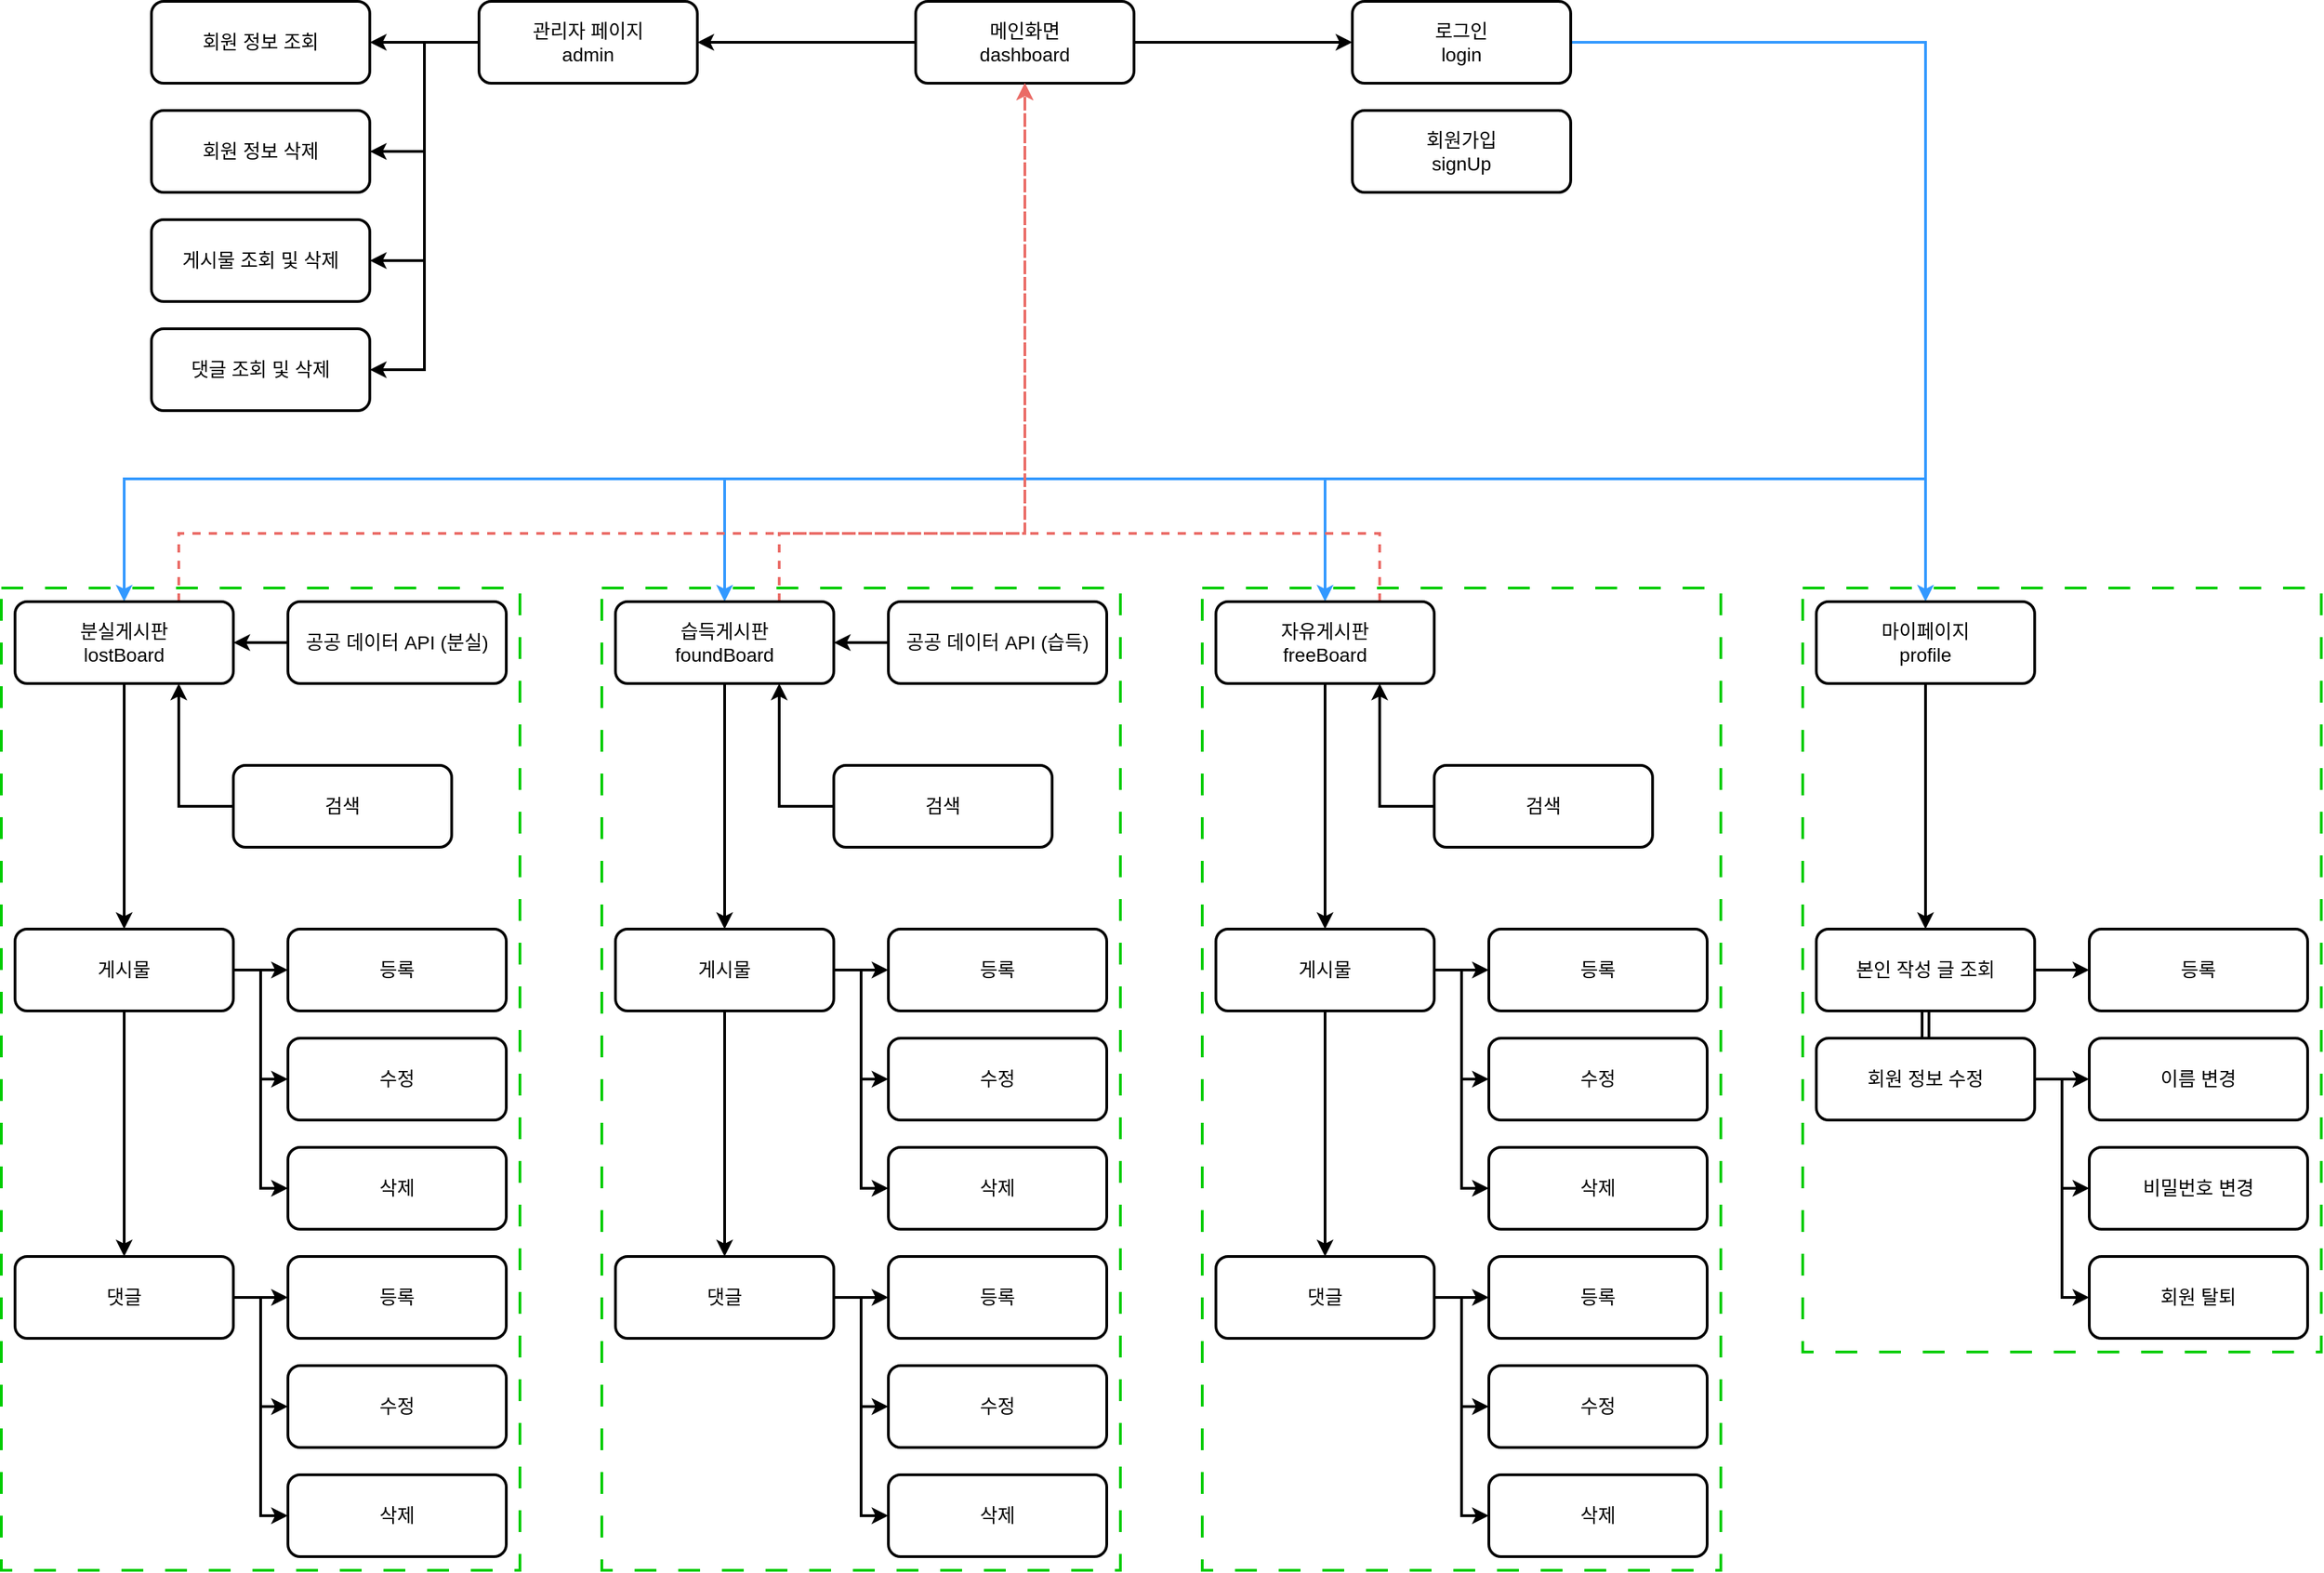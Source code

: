<mxfile version="26.0.2">
  <diagram name="페이지-1" id="_87OChc9BNhwI5TAwqnL">
    <mxGraphModel dx="1751" dy="561" grid="1" gridSize="10" guides="1" tooltips="1" connect="1" arrows="1" fold="1" page="1" pageScale="1" pageWidth="827" pageHeight="1169" background="none" math="0" shadow="0">
      <root>
        <mxCell id="0" />
        <mxCell id="1" parent="0" />
        <mxCell id="xvEcZ2uiqvQhT_U-qP0b-220" value="" style="rounded=0;whiteSpace=wrap;html=1;fillColor=none;strokeColor=#00CC00;strokeWidth=2;dashed=1;dashPattern=8 8;" vertex="1" parent="1">
          <mxGeometry x="-350" y="800" width="380" height="720" as="geometry" />
        </mxCell>
        <mxCell id="xvEcZ2uiqvQhT_U-qP0b-221" value="" style="rounded=0;whiteSpace=wrap;html=1;fillColor=none;strokeColor=#00CC00;strokeWidth=2;dashed=1;dashPattern=8 8;" vertex="1" parent="1">
          <mxGeometry x="90" y="800" width="380" height="720" as="geometry" />
        </mxCell>
        <mxCell id="xvEcZ2uiqvQhT_U-qP0b-222" value="" style="rounded=0;whiteSpace=wrap;html=1;fillColor=none;strokeColor=#00CC00;strokeWidth=2;dashed=1;dashPattern=8 8;" vertex="1" parent="1">
          <mxGeometry x="530" y="800" width="380" height="720" as="geometry" />
        </mxCell>
        <mxCell id="xvEcZ2uiqvQhT_U-qP0b-223" value="" style="rounded=0;whiteSpace=wrap;html=1;fillColor=none;strokeColor=#00CC00;strokeWidth=2;dashed=1;dashPattern=8 8;" vertex="1" parent="1">
          <mxGeometry x="970" y="800" width="380" height="560" as="geometry" />
        </mxCell>
        <mxCell id="xvEcZ2uiqvQhT_U-qP0b-131" style="edgeStyle=orthogonalEdgeStyle;rounded=0;orthogonalLoop=1;jettySize=auto;html=1;exitX=0;exitY=0.5;exitDx=0;exitDy=0;entryX=1;entryY=0.5;entryDx=0;entryDy=0;strokeWidth=2;" edge="1" parent="1" source="xvEcZ2uiqvQhT_U-qP0b-1" target="xvEcZ2uiqvQhT_U-qP0b-95">
          <mxGeometry relative="1" as="geometry" />
        </mxCell>
        <mxCell id="xvEcZ2uiqvQhT_U-qP0b-136" style="edgeStyle=orthogonalEdgeStyle;rounded=0;orthogonalLoop=1;jettySize=auto;html=1;exitX=1;exitY=0.5;exitDx=0;exitDy=0;entryX=0;entryY=0.5;entryDx=0;entryDy=0;strokeWidth=2;" edge="1" parent="1" source="xvEcZ2uiqvQhT_U-qP0b-1" target="xvEcZ2uiqvQhT_U-qP0b-101">
          <mxGeometry relative="1" as="geometry" />
        </mxCell>
        <mxCell id="xvEcZ2uiqvQhT_U-qP0b-1" value="&lt;font style=&quot;font-size: 14px;&quot;&gt;메인화면&lt;/font&gt;&lt;div&gt;&lt;font style=&quot;font-size: 14px;&quot;&gt;dashboard&lt;/font&gt;&lt;/div&gt;" style="rounded=1;whiteSpace=wrap;html=1;strokeWidth=2;" vertex="1" parent="1">
          <mxGeometry x="320" y="370" width="160" height="60" as="geometry" />
        </mxCell>
        <mxCell id="xvEcZ2uiqvQhT_U-qP0b-132" style="edgeStyle=orthogonalEdgeStyle;rounded=0;orthogonalLoop=1;jettySize=auto;html=1;exitX=0;exitY=0.5;exitDx=0;exitDy=0;entryX=1;entryY=0.5;entryDx=0;entryDy=0;strokeWidth=2;" edge="1" parent="1" source="xvEcZ2uiqvQhT_U-qP0b-95" target="xvEcZ2uiqvQhT_U-qP0b-97">
          <mxGeometry relative="1" as="geometry" />
        </mxCell>
        <mxCell id="xvEcZ2uiqvQhT_U-qP0b-133" style="edgeStyle=orthogonalEdgeStyle;rounded=0;orthogonalLoop=1;jettySize=auto;html=1;exitX=0;exitY=0.5;exitDx=0;exitDy=0;entryX=1;entryY=0.5;entryDx=0;entryDy=0;strokeWidth=2;" edge="1" parent="1" source="xvEcZ2uiqvQhT_U-qP0b-95" target="xvEcZ2uiqvQhT_U-qP0b-98">
          <mxGeometry relative="1" as="geometry" />
        </mxCell>
        <mxCell id="xvEcZ2uiqvQhT_U-qP0b-134" style="edgeStyle=orthogonalEdgeStyle;rounded=0;orthogonalLoop=1;jettySize=auto;html=1;exitX=0;exitY=0.5;exitDx=0;exitDy=0;entryX=1;entryY=0.5;entryDx=0;entryDy=0;strokeWidth=2;" edge="1" parent="1" source="xvEcZ2uiqvQhT_U-qP0b-95" target="xvEcZ2uiqvQhT_U-qP0b-99">
          <mxGeometry relative="1" as="geometry" />
        </mxCell>
        <mxCell id="xvEcZ2uiqvQhT_U-qP0b-135" style="edgeStyle=orthogonalEdgeStyle;rounded=0;orthogonalLoop=1;jettySize=auto;html=1;exitX=0;exitY=0.5;exitDx=0;exitDy=0;entryX=1;entryY=0.5;entryDx=0;entryDy=0;strokeWidth=2;" edge="1" parent="1" source="xvEcZ2uiqvQhT_U-qP0b-95" target="xvEcZ2uiqvQhT_U-qP0b-100">
          <mxGeometry relative="1" as="geometry" />
        </mxCell>
        <mxCell id="xvEcZ2uiqvQhT_U-qP0b-95" value="&lt;span style=&quot;font-size: 14px;&quot;&gt;관리자 페이지&lt;/span&gt;&lt;div&gt;&lt;span style=&quot;font-size: 14px;&quot;&gt;admin&lt;/span&gt;&lt;/div&gt;" style="rounded=1;whiteSpace=wrap;html=1;strokeWidth=2;" vertex="1" parent="1">
          <mxGeometry y="370" width="160" height="60" as="geometry" />
        </mxCell>
        <mxCell id="xvEcZ2uiqvQhT_U-qP0b-97" value="&lt;span style=&quot;font-size: 14px;&quot;&gt;회원 정보 조회&lt;/span&gt;" style="rounded=1;whiteSpace=wrap;html=1;strokeWidth=2;" vertex="1" parent="1">
          <mxGeometry x="-240" y="370" width="160" height="60" as="geometry" />
        </mxCell>
        <mxCell id="xvEcZ2uiqvQhT_U-qP0b-98" value="&lt;span style=&quot;font-size: 14px;&quot;&gt;회원 정보 삭제&lt;/span&gt;" style="rounded=1;whiteSpace=wrap;html=1;strokeWidth=2;" vertex="1" parent="1">
          <mxGeometry x="-240" y="450" width="160" height="60" as="geometry" />
        </mxCell>
        <mxCell id="xvEcZ2uiqvQhT_U-qP0b-99" value="&lt;span style=&quot;font-size: 14px;&quot;&gt;게시물 조회 및 삭제&lt;/span&gt;" style="rounded=1;whiteSpace=wrap;html=1;strokeWidth=2;" vertex="1" parent="1">
          <mxGeometry x="-240" y="530" width="160" height="60" as="geometry" />
        </mxCell>
        <mxCell id="xvEcZ2uiqvQhT_U-qP0b-100" value="&lt;span style=&quot;font-size: 14px;&quot;&gt;댓글 조회 및 삭제&lt;/span&gt;" style="rounded=1;whiteSpace=wrap;html=1;strokeWidth=2;" vertex="1" parent="1">
          <mxGeometry x="-240" y="610" width="160" height="60" as="geometry" />
        </mxCell>
        <mxCell id="xvEcZ2uiqvQhT_U-qP0b-212" style="edgeStyle=orthogonalEdgeStyle;rounded=0;orthogonalLoop=1;jettySize=auto;html=1;exitX=1;exitY=0.5;exitDx=0;exitDy=0;entryX=0.5;entryY=0;entryDx=0;entryDy=0;strokeColor=#3399FF;strokeWidth=2;" edge="1" parent="1" source="xvEcZ2uiqvQhT_U-qP0b-101" target="xvEcZ2uiqvQhT_U-qP0b-165">
          <mxGeometry relative="1" as="geometry" />
        </mxCell>
        <mxCell id="xvEcZ2uiqvQhT_U-qP0b-213" style="edgeStyle=orthogonalEdgeStyle;rounded=0;orthogonalLoop=1;jettySize=auto;html=1;exitX=1;exitY=0.5;exitDx=0;exitDy=0;entryX=0.5;entryY=0;entryDx=0;entryDy=0;strokeColor=#3399FF;strokeWidth=2;" edge="1" parent="1" source="xvEcZ2uiqvQhT_U-qP0b-101" target="xvEcZ2uiqvQhT_U-qP0b-151">
          <mxGeometry relative="1" as="geometry">
            <Array as="points">
              <mxPoint x="1060" y="400" />
              <mxPoint x="1060" y="720" />
              <mxPoint x="620" y="720" />
            </Array>
          </mxGeometry>
        </mxCell>
        <mxCell id="xvEcZ2uiqvQhT_U-qP0b-214" style="edgeStyle=orthogonalEdgeStyle;rounded=0;orthogonalLoop=1;jettySize=auto;html=1;exitX=1;exitY=0.5;exitDx=0;exitDy=0;entryX=0.5;entryY=0;entryDx=0;entryDy=0;strokeColor=#3399FF;strokeWidth=2;" edge="1" parent="1" source="xvEcZ2uiqvQhT_U-qP0b-101" target="xvEcZ2uiqvQhT_U-qP0b-142">
          <mxGeometry relative="1" as="geometry">
            <Array as="points">
              <mxPoint x="1060" y="400" />
              <mxPoint x="1060" y="720" />
              <mxPoint x="180" y="720" />
            </Array>
          </mxGeometry>
        </mxCell>
        <mxCell id="xvEcZ2uiqvQhT_U-qP0b-215" style="edgeStyle=orthogonalEdgeStyle;rounded=0;orthogonalLoop=1;jettySize=auto;html=1;exitX=1;exitY=0.5;exitDx=0;exitDy=0;entryX=0.5;entryY=0;entryDx=0;entryDy=0;strokeColor=#3399FF;strokeWidth=2;" edge="1" parent="1" source="xvEcZ2uiqvQhT_U-qP0b-101" target="xvEcZ2uiqvQhT_U-qP0b-103">
          <mxGeometry relative="1" as="geometry">
            <Array as="points">
              <mxPoint x="1060" y="400" />
              <mxPoint x="1060" y="720" />
              <mxPoint x="-260" y="720" />
            </Array>
          </mxGeometry>
        </mxCell>
        <mxCell id="xvEcZ2uiqvQhT_U-qP0b-101" value="&lt;span style=&quot;font-size: 14px;&quot;&gt;로그인&lt;/span&gt;&lt;div&gt;&lt;span style=&quot;font-size: 14px;&quot;&gt;login&lt;/span&gt;&lt;/div&gt;" style="rounded=1;whiteSpace=wrap;html=1;strokeWidth=2;" vertex="1" parent="1">
          <mxGeometry x="640" y="370" width="160" height="60" as="geometry" />
        </mxCell>
        <mxCell id="xvEcZ2uiqvQhT_U-qP0b-102" value="&lt;span style=&quot;font-size: 14px;&quot;&gt;회원가입&lt;/span&gt;&lt;div&gt;&lt;span style=&quot;font-size: 14px;&quot;&gt;signUp&lt;/span&gt;&lt;/div&gt;" style="rounded=1;whiteSpace=wrap;html=1;strokeWidth=2;" vertex="1" parent="1">
          <mxGeometry x="640" y="450" width="160" height="60" as="geometry" />
        </mxCell>
        <mxCell id="xvEcZ2uiqvQhT_U-qP0b-181" style="edgeStyle=orthogonalEdgeStyle;rounded=0;orthogonalLoop=1;jettySize=auto;html=1;exitX=0.5;exitY=1;exitDx=0;exitDy=0;entryX=0.5;entryY=0;entryDx=0;entryDy=0;strokeWidth=2;" edge="1" parent="1" source="xvEcZ2uiqvQhT_U-qP0b-103" target="xvEcZ2uiqvQhT_U-qP0b-107">
          <mxGeometry relative="1" as="geometry" />
        </mxCell>
        <mxCell id="xvEcZ2uiqvQhT_U-qP0b-217" style="edgeStyle=orthogonalEdgeStyle;rounded=0;orthogonalLoop=1;jettySize=auto;html=1;exitX=0.75;exitY=0;exitDx=0;exitDy=0;entryX=0.5;entryY=1;entryDx=0;entryDy=0;dashed=1;strokeColor=#EA6B66;strokeWidth=2;" edge="1" parent="1" source="xvEcZ2uiqvQhT_U-qP0b-103" target="xvEcZ2uiqvQhT_U-qP0b-1">
          <mxGeometry relative="1" as="geometry">
            <Array as="points">
              <mxPoint x="-220" y="760" />
              <mxPoint x="400" y="760" />
            </Array>
          </mxGeometry>
        </mxCell>
        <mxCell id="xvEcZ2uiqvQhT_U-qP0b-103" value="&lt;span style=&quot;font-size: 14px;&quot;&gt;분실게시판&lt;/span&gt;&lt;div&gt;&lt;span style=&quot;font-size: 14px;&quot;&gt;lostBoard&lt;/span&gt;&lt;/div&gt;" style="rounded=1;whiteSpace=wrap;html=1;strokeWidth=2;" vertex="1" parent="1">
          <mxGeometry x="-340" y="810" width="160" height="60" as="geometry" />
        </mxCell>
        <mxCell id="xvEcZ2uiqvQhT_U-qP0b-104" value="&lt;span style=&quot;font-size: 14px;&quot;&gt;삭제&lt;/span&gt;" style="rounded=1;whiteSpace=wrap;html=1;strokeWidth=2;" vertex="1" parent="1">
          <mxGeometry x="-140" y="1210" width="160" height="60" as="geometry" />
        </mxCell>
        <mxCell id="xvEcZ2uiqvQhT_U-qP0b-105" value="&lt;span style=&quot;font-size: 14px;&quot;&gt;등록&lt;/span&gt;" style="rounded=1;whiteSpace=wrap;html=1;strokeWidth=2;" vertex="1" parent="1">
          <mxGeometry x="-140" y="1050" width="160" height="60" as="geometry" />
        </mxCell>
        <mxCell id="xvEcZ2uiqvQhT_U-qP0b-106" value="&lt;span style=&quot;font-size: 14px;&quot;&gt;수정&lt;/span&gt;" style="rounded=1;whiteSpace=wrap;html=1;strokeWidth=2;" vertex="1" parent="1">
          <mxGeometry x="-140" y="1130" width="160" height="60" as="geometry" />
        </mxCell>
        <mxCell id="xvEcZ2uiqvQhT_U-qP0b-182" style="edgeStyle=orthogonalEdgeStyle;rounded=0;orthogonalLoop=1;jettySize=auto;html=1;exitX=0.5;exitY=1;exitDx=0;exitDy=0;entryX=0.5;entryY=0;entryDx=0;entryDy=0;strokeWidth=2;" edge="1" parent="1" source="xvEcZ2uiqvQhT_U-qP0b-107" target="xvEcZ2uiqvQhT_U-qP0b-111">
          <mxGeometry relative="1" as="geometry" />
        </mxCell>
        <mxCell id="xvEcZ2uiqvQhT_U-qP0b-183" style="edgeStyle=orthogonalEdgeStyle;rounded=0;orthogonalLoop=1;jettySize=auto;html=1;exitX=1;exitY=0.5;exitDx=0;exitDy=0;entryX=0;entryY=0.5;entryDx=0;entryDy=0;strokeWidth=2;" edge="1" parent="1" source="xvEcZ2uiqvQhT_U-qP0b-107" target="xvEcZ2uiqvQhT_U-qP0b-105">
          <mxGeometry relative="1" as="geometry" />
        </mxCell>
        <mxCell id="xvEcZ2uiqvQhT_U-qP0b-184" style="edgeStyle=orthogonalEdgeStyle;rounded=0;orthogonalLoop=1;jettySize=auto;html=1;exitX=1;exitY=0.5;exitDx=0;exitDy=0;entryX=0;entryY=0.5;entryDx=0;entryDy=0;strokeWidth=2;" edge="1" parent="1" source="xvEcZ2uiqvQhT_U-qP0b-107" target="xvEcZ2uiqvQhT_U-qP0b-106">
          <mxGeometry relative="1" as="geometry" />
        </mxCell>
        <mxCell id="xvEcZ2uiqvQhT_U-qP0b-185" style="edgeStyle=orthogonalEdgeStyle;rounded=0;orthogonalLoop=1;jettySize=auto;html=1;exitX=1;exitY=0.5;exitDx=0;exitDy=0;entryX=0;entryY=0.5;entryDx=0;entryDy=0;strokeWidth=2;" edge="1" parent="1" source="xvEcZ2uiqvQhT_U-qP0b-107" target="xvEcZ2uiqvQhT_U-qP0b-104">
          <mxGeometry relative="1" as="geometry" />
        </mxCell>
        <mxCell id="xvEcZ2uiqvQhT_U-qP0b-107" value="&lt;span style=&quot;font-size: 14px;&quot;&gt;게시물&lt;/span&gt;" style="rounded=1;whiteSpace=wrap;html=1;strokeWidth=2;" vertex="1" parent="1">
          <mxGeometry x="-340" y="1050" width="160" height="60" as="geometry" />
        </mxCell>
        <mxCell id="xvEcZ2uiqvQhT_U-qP0b-108" value="&lt;span style=&quot;font-size: 14px;&quot;&gt;삭제&lt;/span&gt;" style="rounded=1;whiteSpace=wrap;html=1;strokeWidth=2;" vertex="1" parent="1">
          <mxGeometry x="-140" y="1450" width="160" height="60" as="geometry" />
        </mxCell>
        <mxCell id="xvEcZ2uiqvQhT_U-qP0b-109" value="&lt;span style=&quot;font-size: 14px;&quot;&gt;등록&lt;/span&gt;" style="rounded=1;whiteSpace=wrap;html=1;strokeWidth=2;" vertex="1" parent="1">
          <mxGeometry x="-140" y="1290" width="160" height="60" as="geometry" />
        </mxCell>
        <mxCell id="xvEcZ2uiqvQhT_U-qP0b-110" value="&lt;span style=&quot;font-size: 14px;&quot;&gt;수정&lt;/span&gt;" style="rounded=1;whiteSpace=wrap;html=1;strokeWidth=2;" vertex="1" parent="1">
          <mxGeometry x="-140" y="1370" width="160" height="60" as="geometry" />
        </mxCell>
        <mxCell id="xvEcZ2uiqvQhT_U-qP0b-186" style="edgeStyle=orthogonalEdgeStyle;rounded=0;orthogonalLoop=1;jettySize=auto;html=1;exitX=1;exitY=0.5;exitDx=0;exitDy=0;entryX=0;entryY=0.5;entryDx=0;entryDy=0;strokeWidth=2;" edge="1" parent="1" source="xvEcZ2uiqvQhT_U-qP0b-111" target="xvEcZ2uiqvQhT_U-qP0b-109">
          <mxGeometry relative="1" as="geometry" />
        </mxCell>
        <mxCell id="xvEcZ2uiqvQhT_U-qP0b-187" style="edgeStyle=orthogonalEdgeStyle;rounded=0;orthogonalLoop=1;jettySize=auto;html=1;exitX=1;exitY=0.5;exitDx=0;exitDy=0;entryX=0;entryY=0.5;entryDx=0;entryDy=0;strokeWidth=2;" edge="1" parent="1" source="xvEcZ2uiqvQhT_U-qP0b-111" target="xvEcZ2uiqvQhT_U-qP0b-110">
          <mxGeometry relative="1" as="geometry" />
        </mxCell>
        <mxCell id="xvEcZ2uiqvQhT_U-qP0b-188" style="edgeStyle=orthogonalEdgeStyle;rounded=0;orthogonalLoop=1;jettySize=auto;html=1;exitX=1;exitY=0.5;exitDx=0;exitDy=0;entryX=0;entryY=0.5;entryDx=0;entryDy=0;strokeWidth=2;" edge="1" parent="1" source="xvEcZ2uiqvQhT_U-qP0b-111" target="xvEcZ2uiqvQhT_U-qP0b-108">
          <mxGeometry relative="1" as="geometry" />
        </mxCell>
        <mxCell id="xvEcZ2uiqvQhT_U-qP0b-111" value="&lt;span style=&quot;font-size: 14px;&quot;&gt;댓글&lt;/span&gt;" style="rounded=1;whiteSpace=wrap;html=1;strokeWidth=2;" vertex="1" parent="1">
          <mxGeometry x="-340" y="1290" width="160" height="60" as="geometry" />
        </mxCell>
        <mxCell id="xvEcZ2uiqvQhT_U-qP0b-189" style="edgeStyle=orthogonalEdgeStyle;rounded=0;orthogonalLoop=1;jettySize=auto;html=1;exitX=0.5;exitY=1;exitDx=0;exitDy=0;entryX=0.5;entryY=0;entryDx=0;entryDy=0;strokeWidth=2;" edge="1" parent="1" source="xvEcZ2uiqvQhT_U-qP0b-142" target="xvEcZ2uiqvQhT_U-qP0b-146">
          <mxGeometry relative="1" as="geometry" />
        </mxCell>
        <mxCell id="xvEcZ2uiqvQhT_U-qP0b-216" style="edgeStyle=orthogonalEdgeStyle;rounded=0;orthogonalLoop=1;jettySize=auto;html=1;exitX=0.75;exitY=0;exitDx=0;exitDy=0;entryX=0.5;entryY=1;entryDx=0;entryDy=0;dashed=1;strokeColor=#EA6B66;strokeWidth=2;" edge="1" parent="1" source="xvEcZ2uiqvQhT_U-qP0b-142" target="xvEcZ2uiqvQhT_U-qP0b-1">
          <mxGeometry relative="1" as="geometry">
            <Array as="points">
              <mxPoint x="220" y="760" />
              <mxPoint x="400" y="760" />
            </Array>
          </mxGeometry>
        </mxCell>
        <mxCell id="xvEcZ2uiqvQhT_U-qP0b-142" value="&lt;span style=&quot;font-size: 14px;&quot;&gt;습득게시판&lt;/span&gt;&lt;div&gt;&lt;span style=&quot;font-size: 14px;&quot;&gt;foundBoard&lt;/span&gt;&lt;/div&gt;" style="rounded=1;whiteSpace=wrap;html=1;strokeWidth=2;" vertex="1" parent="1">
          <mxGeometry x="100" y="810" width="160" height="60" as="geometry" />
        </mxCell>
        <mxCell id="xvEcZ2uiqvQhT_U-qP0b-143" value="&lt;span style=&quot;font-size: 14px;&quot;&gt;삭제&lt;/span&gt;" style="rounded=1;whiteSpace=wrap;html=1;strokeWidth=2;" vertex="1" parent="1">
          <mxGeometry x="300" y="1210" width="160" height="60" as="geometry" />
        </mxCell>
        <mxCell id="xvEcZ2uiqvQhT_U-qP0b-144" value="&lt;span style=&quot;font-size: 14px;&quot;&gt;등록&lt;/span&gt;" style="rounded=1;whiteSpace=wrap;html=1;strokeWidth=2;" vertex="1" parent="1">
          <mxGeometry x="300" y="1050" width="160" height="60" as="geometry" />
        </mxCell>
        <mxCell id="xvEcZ2uiqvQhT_U-qP0b-145" value="&lt;span style=&quot;font-size: 14px;&quot;&gt;수정&lt;/span&gt;" style="rounded=1;whiteSpace=wrap;html=1;strokeWidth=2;" vertex="1" parent="1">
          <mxGeometry x="300" y="1130" width="160" height="60" as="geometry" />
        </mxCell>
        <mxCell id="xvEcZ2uiqvQhT_U-qP0b-190" style="edgeStyle=orthogonalEdgeStyle;rounded=0;orthogonalLoop=1;jettySize=auto;html=1;exitX=0.5;exitY=1;exitDx=0;exitDy=0;entryX=0.5;entryY=0;entryDx=0;entryDy=0;strokeWidth=2;" edge="1" parent="1" source="xvEcZ2uiqvQhT_U-qP0b-146" target="xvEcZ2uiqvQhT_U-qP0b-150">
          <mxGeometry relative="1" as="geometry" />
        </mxCell>
        <mxCell id="xvEcZ2uiqvQhT_U-qP0b-191" style="edgeStyle=orthogonalEdgeStyle;rounded=0;orthogonalLoop=1;jettySize=auto;html=1;exitX=1;exitY=0.5;exitDx=0;exitDy=0;entryX=0;entryY=0.5;entryDx=0;entryDy=0;strokeWidth=2;" edge="1" parent="1" source="xvEcZ2uiqvQhT_U-qP0b-146" target="xvEcZ2uiqvQhT_U-qP0b-144">
          <mxGeometry relative="1" as="geometry" />
        </mxCell>
        <mxCell id="xvEcZ2uiqvQhT_U-qP0b-192" style="edgeStyle=orthogonalEdgeStyle;rounded=0;orthogonalLoop=1;jettySize=auto;html=1;exitX=1;exitY=0.5;exitDx=0;exitDy=0;entryX=0;entryY=0.5;entryDx=0;entryDy=0;strokeWidth=2;" edge="1" parent="1" source="xvEcZ2uiqvQhT_U-qP0b-146" target="xvEcZ2uiqvQhT_U-qP0b-145">
          <mxGeometry relative="1" as="geometry" />
        </mxCell>
        <mxCell id="xvEcZ2uiqvQhT_U-qP0b-193" style="edgeStyle=orthogonalEdgeStyle;rounded=0;orthogonalLoop=1;jettySize=auto;html=1;exitX=1;exitY=0.5;exitDx=0;exitDy=0;entryX=0;entryY=0.5;entryDx=0;entryDy=0;strokeWidth=2;" edge="1" parent="1" source="xvEcZ2uiqvQhT_U-qP0b-146" target="xvEcZ2uiqvQhT_U-qP0b-143">
          <mxGeometry relative="1" as="geometry" />
        </mxCell>
        <mxCell id="xvEcZ2uiqvQhT_U-qP0b-146" value="&lt;span style=&quot;font-size: 14px;&quot;&gt;게시물&lt;/span&gt;" style="rounded=1;whiteSpace=wrap;html=1;strokeWidth=2;" vertex="1" parent="1">
          <mxGeometry x="100" y="1050" width="160" height="60" as="geometry" />
        </mxCell>
        <mxCell id="xvEcZ2uiqvQhT_U-qP0b-147" value="&lt;span style=&quot;font-size: 14px;&quot;&gt;삭제&lt;/span&gt;" style="rounded=1;whiteSpace=wrap;html=1;strokeWidth=2;" vertex="1" parent="1">
          <mxGeometry x="300" y="1450" width="160" height="60" as="geometry" />
        </mxCell>
        <mxCell id="xvEcZ2uiqvQhT_U-qP0b-148" value="&lt;span style=&quot;font-size: 14px;&quot;&gt;등록&lt;/span&gt;" style="rounded=1;whiteSpace=wrap;html=1;strokeWidth=2;" vertex="1" parent="1">
          <mxGeometry x="300" y="1290" width="160" height="60" as="geometry" />
        </mxCell>
        <mxCell id="xvEcZ2uiqvQhT_U-qP0b-149" value="&lt;span style=&quot;font-size: 14px;&quot;&gt;수정&lt;/span&gt;" style="rounded=1;whiteSpace=wrap;html=1;strokeWidth=2;" vertex="1" parent="1">
          <mxGeometry x="300" y="1370" width="160" height="60" as="geometry" />
        </mxCell>
        <mxCell id="xvEcZ2uiqvQhT_U-qP0b-194" style="edgeStyle=orthogonalEdgeStyle;rounded=0;orthogonalLoop=1;jettySize=auto;html=1;exitX=1;exitY=0.5;exitDx=0;exitDy=0;entryX=0;entryY=0.5;entryDx=0;entryDy=0;strokeWidth=2;" edge="1" parent="1" source="xvEcZ2uiqvQhT_U-qP0b-150" target="xvEcZ2uiqvQhT_U-qP0b-148">
          <mxGeometry relative="1" as="geometry" />
        </mxCell>
        <mxCell id="xvEcZ2uiqvQhT_U-qP0b-195" style="edgeStyle=orthogonalEdgeStyle;rounded=0;orthogonalLoop=1;jettySize=auto;html=1;exitX=1;exitY=0.5;exitDx=0;exitDy=0;entryX=0;entryY=0.5;entryDx=0;entryDy=0;strokeWidth=2;" edge="1" parent="1" source="xvEcZ2uiqvQhT_U-qP0b-150" target="xvEcZ2uiqvQhT_U-qP0b-149">
          <mxGeometry relative="1" as="geometry" />
        </mxCell>
        <mxCell id="xvEcZ2uiqvQhT_U-qP0b-196" style="edgeStyle=orthogonalEdgeStyle;rounded=0;orthogonalLoop=1;jettySize=auto;html=1;exitX=1;exitY=0.5;exitDx=0;exitDy=0;entryX=0;entryY=0.5;entryDx=0;entryDy=0;strokeWidth=2;" edge="1" parent="1" source="xvEcZ2uiqvQhT_U-qP0b-150" target="xvEcZ2uiqvQhT_U-qP0b-147">
          <mxGeometry relative="1" as="geometry" />
        </mxCell>
        <mxCell id="xvEcZ2uiqvQhT_U-qP0b-150" value="&lt;span style=&quot;font-size: 14px;&quot;&gt;댓글&lt;/span&gt;" style="rounded=1;whiteSpace=wrap;html=1;strokeWidth=2;" vertex="1" parent="1">
          <mxGeometry x="100" y="1290" width="160" height="60" as="geometry" />
        </mxCell>
        <mxCell id="xvEcZ2uiqvQhT_U-qP0b-197" style="edgeStyle=orthogonalEdgeStyle;rounded=0;orthogonalLoop=1;jettySize=auto;html=1;exitX=0.5;exitY=1;exitDx=0;exitDy=0;entryX=0.5;entryY=0;entryDx=0;entryDy=0;strokeWidth=2;" edge="1" parent="1" source="xvEcZ2uiqvQhT_U-qP0b-151" target="xvEcZ2uiqvQhT_U-qP0b-155">
          <mxGeometry relative="1" as="geometry" />
        </mxCell>
        <mxCell id="xvEcZ2uiqvQhT_U-qP0b-218" style="edgeStyle=orthogonalEdgeStyle;rounded=0;orthogonalLoop=1;jettySize=auto;html=1;exitX=0.75;exitY=0;exitDx=0;exitDy=0;entryX=0.5;entryY=1;entryDx=0;entryDy=0;dashed=1;strokeColor=#EA6B66;strokeWidth=2;" edge="1" parent="1" source="xvEcZ2uiqvQhT_U-qP0b-151" target="xvEcZ2uiqvQhT_U-qP0b-1">
          <mxGeometry relative="1" as="geometry">
            <Array as="points">
              <mxPoint x="660" y="760" />
              <mxPoint x="400" y="760" />
            </Array>
          </mxGeometry>
        </mxCell>
        <mxCell id="xvEcZ2uiqvQhT_U-qP0b-151" value="&lt;span style=&quot;font-size: 14px;&quot;&gt;자유게시판&lt;/span&gt;&lt;div&gt;&lt;span style=&quot;font-size: 14px;&quot;&gt;freeBoard&lt;/span&gt;&lt;/div&gt;" style="rounded=1;whiteSpace=wrap;html=1;strokeWidth=2;" vertex="1" parent="1">
          <mxGeometry x="540" y="810" width="160" height="60" as="geometry" />
        </mxCell>
        <mxCell id="xvEcZ2uiqvQhT_U-qP0b-152" value="&lt;span style=&quot;font-size: 14px;&quot;&gt;삭제&lt;/span&gt;" style="rounded=1;whiteSpace=wrap;html=1;strokeWidth=2;" vertex="1" parent="1">
          <mxGeometry x="740" y="1210" width="160" height="60" as="geometry" />
        </mxCell>
        <mxCell id="xvEcZ2uiqvQhT_U-qP0b-153" value="&lt;span style=&quot;font-size: 14px;&quot;&gt;등록&lt;/span&gt;" style="rounded=1;whiteSpace=wrap;html=1;strokeWidth=2;" vertex="1" parent="1">
          <mxGeometry x="740" y="1050" width="160" height="60" as="geometry" />
        </mxCell>
        <mxCell id="xvEcZ2uiqvQhT_U-qP0b-154" value="&lt;span style=&quot;font-size: 14px;&quot;&gt;수정&lt;/span&gt;" style="rounded=1;whiteSpace=wrap;html=1;strokeWidth=2;" vertex="1" parent="1">
          <mxGeometry x="740" y="1130" width="160" height="60" as="geometry" />
        </mxCell>
        <mxCell id="xvEcZ2uiqvQhT_U-qP0b-198" style="edgeStyle=orthogonalEdgeStyle;rounded=0;orthogonalLoop=1;jettySize=auto;html=1;exitX=0.5;exitY=1;exitDx=0;exitDy=0;entryX=0.5;entryY=0;entryDx=0;entryDy=0;strokeWidth=2;" edge="1" parent="1" source="xvEcZ2uiqvQhT_U-qP0b-155" target="xvEcZ2uiqvQhT_U-qP0b-159">
          <mxGeometry relative="1" as="geometry" />
        </mxCell>
        <mxCell id="xvEcZ2uiqvQhT_U-qP0b-199" style="edgeStyle=orthogonalEdgeStyle;rounded=0;orthogonalLoop=1;jettySize=auto;html=1;exitX=1;exitY=0.5;exitDx=0;exitDy=0;entryX=0;entryY=0.5;entryDx=0;entryDy=0;strokeWidth=2;" edge="1" parent="1" source="xvEcZ2uiqvQhT_U-qP0b-155" target="xvEcZ2uiqvQhT_U-qP0b-153">
          <mxGeometry relative="1" as="geometry" />
        </mxCell>
        <mxCell id="xvEcZ2uiqvQhT_U-qP0b-200" style="edgeStyle=orthogonalEdgeStyle;rounded=0;orthogonalLoop=1;jettySize=auto;html=1;exitX=1;exitY=0.5;exitDx=0;exitDy=0;entryX=0;entryY=0.5;entryDx=0;entryDy=0;strokeWidth=2;" edge="1" parent="1" source="xvEcZ2uiqvQhT_U-qP0b-155" target="xvEcZ2uiqvQhT_U-qP0b-154">
          <mxGeometry relative="1" as="geometry" />
        </mxCell>
        <mxCell id="xvEcZ2uiqvQhT_U-qP0b-201" style="edgeStyle=orthogonalEdgeStyle;rounded=0;orthogonalLoop=1;jettySize=auto;html=1;exitX=1;exitY=0.5;exitDx=0;exitDy=0;entryX=0;entryY=0.5;entryDx=0;entryDy=0;strokeWidth=2;" edge="1" parent="1" source="xvEcZ2uiqvQhT_U-qP0b-155" target="xvEcZ2uiqvQhT_U-qP0b-152">
          <mxGeometry relative="1" as="geometry" />
        </mxCell>
        <mxCell id="xvEcZ2uiqvQhT_U-qP0b-155" value="&lt;span style=&quot;font-size: 14px;&quot;&gt;게시물&lt;/span&gt;" style="rounded=1;whiteSpace=wrap;html=1;strokeWidth=2;" vertex="1" parent="1">
          <mxGeometry x="540" y="1050" width="160" height="60" as="geometry" />
        </mxCell>
        <mxCell id="xvEcZ2uiqvQhT_U-qP0b-156" value="&lt;span style=&quot;font-size: 14px;&quot;&gt;삭제&lt;/span&gt;" style="rounded=1;whiteSpace=wrap;html=1;strokeWidth=2;" vertex="1" parent="1">
          <mxGeometry x="740" y="1450" width="160" height="60" as="geometry" />
        </mxCell>
        <mxCell id="xvEcZ2uiqvQhT_U-qP0b-157" value="&lt;span style=&quot;font-size: 14px;&quot;&gt;등록&lt;/span&gt;" style="rounded=1;whiteSpace=wrap;html=1;strokeWidth=2;" vertex="1" parent="1">
          <mxGeometry x="740" y="1290" width="160" height="60" as="geometry" />
        </mxCell>
        <mxCell id="xvEcZ2uiqvQhT_U-qP0b-158" value="&lt;span style=&quot;font-size: 14px;&quot;&gt;수정&lt;/span&gt;" style="rounded=1;whiteSpace=wrap;html=1;strokeWidth=2;" vertex="1" parent="1">
          <mxGeometry x="740" y="1370" width="160" height="60" as="geometry" />
        </mxCell>
        <mxCell id="xvEcZ2uiqvQhT_U-qP0b-203" style="edgeStyle=orthogonalEdgeStyle;rounded=0;orthogonalLoop=1;jettySize=auto;html=1;exitX=1;exitY=0.5;exitDx=0;exitDy=0;entryX=0;entryY=0.5;entryDx=0;entryDy=0;strokeWidth=2;" edge="1" parent="1" source="xvEcZ2uiqvQhT_U-qP0b-159" target="xvEcZ2uiqvQhT_U-qP0b-157">
          <mxGeometry relative="1" as="geometry" />
        </mxCell>
        <mxCell id="xvEcZ2uiqvQhT_U-qP0b-204" style="edgeStyle=orthogonalEdgeStyle;rounded=0;orthogonalLoop=1;jettySize=auto;html=1;exitX=1;exitY=0.5;exitDx=0;exitDy=0;entryX=0;entryY=0.5;entryDx=0;entryDy=0;strokeWidth=2;" edge="1" parent="1" source="xvEcZ2uiqvQhT_U-qP0b-159" target="xvEcZ2uiqvQhT_U-qP0b-158">
          <mxGeometry relative="1" as="geometry" />
        </mxCell>
        <mxCell id="xvEcZ2uiqvQhT_U-qP0b-205" style="edgeStyle=orthogonalEdgeStyle;rounded=0;orthogonalLoop=1;jettySize=auto;html=1;exitX=1;exitY=0.5;exitDx=0;exitDy=0;entryX=0;entryY=0.5;entryDx=0;entryDy=0;strokeWidth=2;" edge="1" parent="1" source="xvEcZ2uiqvQhT_U-qP0b-159" target="xvEcZ2uiqvQhT_U-qP0b-156">
          <mxGeometry relative="1" as="geometry" />
        </mxCell>
        <mxCell id="xvEcZ2uiqvQhT_U-qP0b-159" value="&lt;span style=&quot;font-size: 14px;&quot;&gt;댓글&lt;/span&gt;" style="rounded=1;whiteSpace=wrap;html=1;strokeWidth=2;" vertex="1" parent="1">
          <mxGeometry x="540" y="1290" width="160" height="60" as="geometry" />
        </mxCell>
        <mxCell id="xvEcZ2uiqvQhT_U-qP0b-224" style="edgeStyle=orthogonalEdgeStyle;rounded=0;orthogonalLoop=1;jettySize=auto;html=1;exitX=0;exitY=0.5;exitDx=0;exitDy=0;entryX=1;entryY=0.5;entryDx=0;entryDy=0;strokeWidth=2;" edge="1" parent="1" source="xvEcZ2uiqvQhT_U-qP0b-160" target="xvEcZ2uiqvQhT_U-qP0b-103">
          <mxGeometry relative="1" as="geometry" />
        </mxCell>
        <mxCell id="xvEcZ2uiqvQhT_U-qP0b-160" value="&lt;span style=&quot;font-size: 14px;&quot;&gt;공공 데이터 API (분실)&lt;/span&gt;" style="rounded=1;whiteSpace=wrap;html=1;strokeWidth=2;" vertex="1" parent="1">
          <mxGeometry x="-140" y="810" width="160" height="60" as="geometry" />
        </mxCell>
        <mxCell id="xvEcZ2uiqvQhT_U-qP0b-226" style="edgeStyle=orthogonalEdgeStyle;rounded=0;orthogonalLoop=1;jettySize=auto;html=1;exitX=0;exitY=0.5;exitDx=0;exitDy=0;entryX=1;entryY=0.5;entryDx=0;entryDy=0;strokeWidth=2;" edge="1" parent="1" source="xvEcZ2uiqvQhT_U-qP0b-161" target="xvEcZ2uiqvQhT_U-qP0b-142">
          <mxGeometry relative="1" as="geometry" />
        </mxCell>
        <mxCell id="xvEcZ2uiqvQhT_U-qP0b-161" value="&lt;span style=&quot;font-size: 14px;&quot;&gt;공공 데이터 API (습득)&lt;/span&gt;" style="rounded=1;whiteSpace=wrap;html=1;strokeWidth=2;" vertex="1" parent="1">
          <mxGeometry x="300" y="810" width="160" height="60" as="geometry" />
        </mxCell>
        <mxCell id="xvEcZ2uiqvQhT_U-qP0b-225" style="edgeStyle=orthogonalEdgeStyle;rounded=0;orthogonalLoop=1;jettySize=auto;html=1;exitX=0;exitY=0.5;exitDx=0;exitDy=0;entryX=0.75;entryY=1;entryDx=0;entryDy=0;strokeWidth=2;" edge="1" parent="1" source="xvEcZ2uiqvQhT_U-qP0b-162" target="xvEcZ2uiqvQhT_U-qP0b-103">
          <mxGeometry relative="1" as="geometry" />
        </mxCell>
        <mxCell id="xvEcZ2uiqvQhT_U-qP0b-162" value="&lt;span style=&quot;font-size: 14px;&quot;&gt;검색&lt;/span&gt;" style="rounded=1;whiteSpace=wrap;html=1;strokeWidth=2;" vertex="1" parent="1">
          <mxGeometry x="-180" y="930" width="160" height="60" as="geometry" />
        </mxCell>
        <mxCell id="xvEcZ2uiqvQhT_U-qP0b-227" style="edgeStyle=orthogonalEdgeStyle;rounded=0;orthogonalLoop=1;jettySize=auto;html=1;exitX=0;exitY=0.5;exitDx=0;exitDy=0;entryX=0.75;entryY=1;entryDx=0;entryDy=0;strokeWidth=2;" edge="1" parent="1" source="xvEcZ2uiqvQhT_U-qP0b-163" target="xvEcZ2uiqvQhT_U-qP0b-142">
          <mxGeometry relative="1" as="geometry" />
        </mxCell>
        <mxCell id="xvEcZ2uiqvQhT_U-qP0b-163" value="&lt;span style=&quot;font-size: 14px;&quot;&gt;검색&lt;/span&gt;" style="rounded=1;whiteSpace=wrap;html=1;strokeWidth=2;" vertex="1" parent="1">
          <mxGeometry x="260" y="930" width="160" height="60" as="geometry" />
        </mxCell>
        <mxCell id="xvEcZ2uiqvQhT_U-qP0b-228" style="edgeStyle=orthogonalEdgeStyle;rounded=0;orthogonalLoop=1;jettySize=auto;html=1;exitX=0;exitY=0.5;exitDx=0;exitDy=0;entryX=0.75;entryY=1;entryDx=0;entryDy=0;strokeWidth=2;" edge="1" parent="1" source="xvEcZ2uiqvQhT_U-qP0b-164" target="xvEcZ2uiqvQhT_U-qP0b-151">
          <mxGeometry relative="1" as="geometry" />
        </mxCell>
        <mxCell id="xvEcZ2uiqvQhT_U-qP0b-164" value="&lt;span style=&quot;font-size: 14px;&quot;&gt;검색&lt;/span&gt;" style="rounded=1;whiteSpace=wrap;html=1;strokeWidth=2;" vertex="1" parent="1">
          <mxGeometry x="700" y="930" width="160" height="60" as="geometry" />
        </mxCell>
        <mxCell id="xvEcZ2uiqvQhT_U-qP0b-206" style="edgeStyle=orthogonalEdgeStyle;rounded=0;orthogonalLoop=1;jettySize=auto;html=1;exitX=0.5;exitY=1;exitDx=0;exitDy=0;entryX=0.5;entryY=0;entryDx=0;entryDy=0;strokeWidth=2;" edge="1" parent="1" source="xvEcZ2uiqvQhT_U-qP0b-165" target="xvEcZ2uiqvQhT_U-qP0b-169">
          <mxGeometry relative="1" as="geometry" />
        </mxCell>
        <mxCell id="xvEcZ2uiqvQhT_U-qP0b-165" value="&lt;span style=&quot;font-size: 14px;&quot;&gt;마이페이지&lt;/span&gt;&lt;div&gt;&lt;span style=&quot;font-size: 14px;&quot;&gt;profile&lt;/span&gt;&lt;/div&gt;" style="rounded=1;whiteSpace=wrap;html=1;strokeWidth=2;" vertex="1" parent="1">
          <mxGeometry x="980" y="810" width="160" height="60" as="geometry" />
        </mxCell>
        <mxCell id="xvEcZ2uiqvQhT_U-qP0b-167" value="&lt;span style=&quot;font-size: 14px;&quot;&gt;등록&lt;/span&gt;" style="rounded=1;whiteSpace=wrap;html=1;strokeWidth=2;" vertex="1" parent="1">
          <mxGeometry x="1180" y="1050" width="160" height="60" as="geometry" />
        </mxCell>
        <mxCell id="xvEcZ2uiqvQhT_U-qP0b-207" style="edgeStyle=orthogonalEdgeStyle;rounded=0;orthogonalLoop=1;jettySize=auto;html=1;exitX=0.5;exitY=1;exitDx=0;exitDy=0;entryX=0.5;entryY=0;entryDx=0;entryDy=0;shape=link;strokeWidth=2;" edge="1" parent="1" source="xvEcZ2uiqvQhT_U-qP0b-169" target="xvEcZ2uiqvQhT_U-qP0b-173">
          <mxGeometry relative="1" as="geometry" />
        </mxCell>
        <mxCell id="xvEcZ2uiqvQhT_U-qP0b-208" style="edgeStyle=orthogonalEdgeStyle;rounded=0;orthogonalLoop=1;jettySize=auto;html=1;exitX=1;exitY=0.5;exitDx=0;exitDy=0;entryX=0;entryY=0.5;entryDx=0;entryDy=0;strokeWidth=2;" edge="1" parent="1" source="xvEcZ2uiqvQhT_U-qP0b-169" target="xvEcZ2uiqvQhT_U-qP0b-167">
          <mxGeometry relative="1" as="geometry" />
        </mxCell>
        <mxCell id="xvEcZ2uiqvQhT_U-qP0b-169" value="&lt;span style=&quot;font-size: 14px;&quot;&gt;본인 작성 글 조회&lt;/span&gt;" style="rounded=1;whiteSpace=wrap;html=1;strokeWidth=2;" vertex="1" parent="1">
          <mxGeometry x="980" y="1050" width="160" height="60" as="geometry" />
        </mxCell>
        <mxCell id="xvEcZ2uiqvQhT_U-qP0b-170" value="&lt;span style=&quot;font-size: 14px;&quot;&gt;회원 탈퇴&lt;/span&gt;" style="rounded=1;whiteSpace=wrap;html=1;strokeWidth=2;" vertex="1" parent="1">
          <mxGeometry x="1180" y="1290" width="160" height="60" as="geometry" />
        </mxCell>
        <mxCell id="xvEcZ2uiqvQhT_U-qP0b-171" value="&lt;span style=&quot;font-size: 14px;&quot;&gt;이름 변경&lt;/span&gt;" style="rounded=1;whiteSpace=wrap;html=1;strokeWidth=2;" vertex="1" parent="1">
          <mxGeometry x="1180" y="1130" width="160" height="60" as="geometry" />
        </mxCell>
        <mxCell id="xvEcZ2uiqvQhT_U-qP0b-172" value="&lt;span style=&quot;font-size: 14px;&quot;&gt;비밀번호 변경&lt;/span&gt;" style="rounded=1;whiteSpace=wrap;html=1;strokeWidth=2;" vertex="1" parent="1">
          <mxGeometry x="1180" y="1210" width="160" height="60" as="geometry" />
        </mxCell>
        <mxCell id="xvEcZ2uiqvQhT_U-qP0b-209" style="edgeStyle=orthogonalEdgeStyle;rounded=0;orthogonalLoop=1;jettySize=auto;html=1;exitX=1;exitY=0.5;exitDx=0;exitDy=0;entryX=0;entryY=0.5;entryDx=0;entryDy=0;strokeWidth=2;" edge="1" parent="1" source="xvEcZ2uiqvQhT_U-qP0b-173" target="xvEcZ2uiqvQhT_U-qP0b-171">
          <mxGeometry relative="1" as="geometry" />
        </mxCell>
        <mxCell id="xvEcZ2uiqvQhT_U-qP0b-210" style="edgeStyle=orthogonalEdgeStyle;rounded=0;orthogonalLoop=1;jettySize=auto;html=1;exitX=1;exitY=0.5;exitDx=0;exitDy=0;entryX=0;entryY=0.5;entryDx=0;entryDy=0;strokeWidth=2;" edge="1" parent="1" source="xvEcZ2uiqvQhT_U-qP0b-173" target="xvEcZ2uiqvQhT_U-qP0b-172">
          <mxGeometry relative="1" as="geometry" />
        </mxCell>
        <mxCell id="xvEcZ2uiqvQhT_U-qP0b-211" style="edgeStyle=orthogonalEdgeStyle;rounded=0;orthogonalLoop=1;jettySize=auto;html=1;exitX=1;exitY=0.5;exitDx=0;exitDy=0;entryX=0;entryY=0.5;entryDx=0;entryDy=0;strokeWidth=2;" edge="1" parent="1" source="xvEcZ2uiqvQhT_U-qP0b-173" target="xvEcZ2uiqvQhT_U-qP0b-170">
          <mxGeometry relative="1" as="geometry" />
        </mxCell>
        <mxCell id="xvEcZ2uiqvQhT_U-qP0b-173" value="&lt;span style=&quot;font-size: 14px;&quot;&gt;회원 정보 수정&lt;/span&gt;" style="rounded=1;whiteSpace=wrap;html=1;strokeWidth=2;" vertex="1" parent="1">
          <mxGeometry x="980" y="1130" width="160" height="60" as="geometry" />
        </mxCell>
      </root>
    </mxGraphModel>
  </diagram>
</mxfile>
